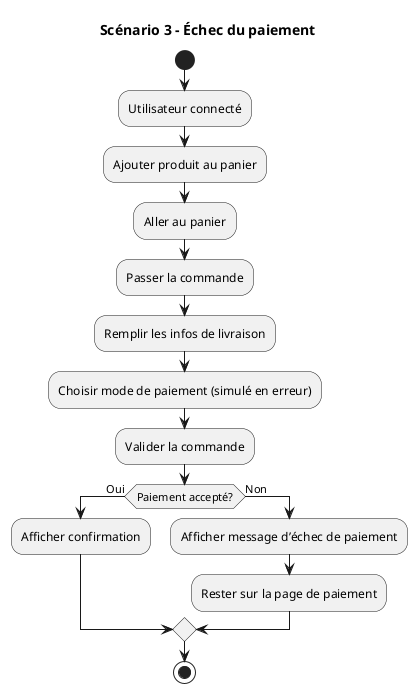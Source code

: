 @startuml
title Scénario 3 – Échec du paiement

start
:Utilisateur connecté;
:Ajouter produit au panier;
:Aller au panier;
:Passer la commande;
:Remplir les infos de livraison;
:Choisir mode de paiement (simulé en erreur);
:Valider la commande;

if (Paiement accepté?) then (Oui)
    :Afficher confirmation;
else (Non)
    :Afficher message d’échec de paiement;
    :Rester sur la page de paiement;
endif

stop
@enduml